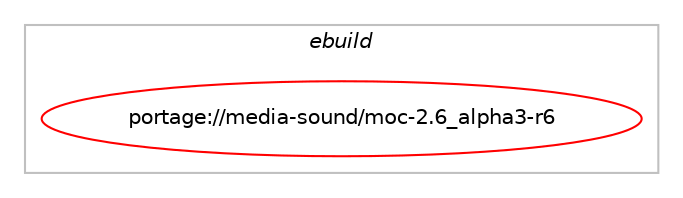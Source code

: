 digraph prolog {

# *************
# Graph options
# *************

newrank=true;
concentrate=true;
compound=true;
graph [rankdir=LR,fontname=Helvetica,fontsize=10,ranksep=1.5];#, ranksep=2.5, nodesep=0.2];
edge  [arrowhead=vee];
node  [fontname=Helvetica,fontsize=10];

# **********
# The ebuild
# **********

subgraph cluster_leftcol {
color=gray;
label=<<i>ebuild</i>>;
id [label="portage://media-sound/moc-2.6_alpha3-r6", color=red, width=4, href="../media-sound/moc-2.6_alpha3-r6.svg"];
}

# ****************
# The dependencies
# ****************

subgraph cluster_midcol {
color=gray;
label=<<i>dependencies</i>>;
subgraph cluster_compile {
fillcolor="#eeeeee";
style=filled;
label=<<i>compile</i>>;
# *** BEGIN UNKNOWN DEPENDENCY TYPE (TODO) ***
# id -> equal(use_conditional_group(positive,aac,portage://media-sound/moc-2.6_alpha3-r6,[package_dependency(portage://media-sound/moc-2.6_alpha3-r6,install,no,media-libs,faad2,none,[,,],[],[])]))
# *** END UNKNOWN DEPENDENCY TYPE (TODO) ***

# *** BEGIN UNKNOWN DEPENDENCY TYPE (TODO) ***
# id -> equal(use_conditional_group(positive,alsa,portage://media-sound/moc-2.6_alpha3-r6,[package_dependency(portage://media-sound/moc-2.6_alpha3-r6,install,no,media-libs,alsa-lib,greaterequal,[1.0.11,,,1.0.11],[],[])]))
# *** END UNKNOWN DEPENDENCY TYPE (TODO) ***

# *** BEGIN UNKNOWN DEPENDENCY TYPE (TODO) ***
# id -> equal(use_conditional_group(positive,cache,portage://media-sound/moc-2.6_alpha3-r6,[package_dependency(portage://media-sound/moc-2.6_alpha3-r6,install,no,sys-libs,db,greaterequal,[4.1,,,4.1],any_same_slot,[])]))
# *** END UNKNOWN DEPENDENCY TYPE (TODO) ***

# *** BEGIN UNKNOWN DEPENDENCY TYPE (TODO) ***
# id -> equal(use_conditional_group(positive,curl,portage://media-sound/moc-2.6_alpha3-r6,[package_dependency(portage://media-sound/moc-2.6_alpha3-r6,install,no,net-misc,curl,greaterequal,[7.15.1,,,7.15.1],[],[])]))
# *** END UNKNOWN DEPENDENCY TYPE (TODO) ***

# *** BEGIN UNKNOWN DEPENDENCY TYPE (TODO) ***
# id -> equal(use_conditional_group(positive,ffmpeg,portage://media-sound/moc-2.6_alpha3-r6,[package_dependency(portage://media-sound/moc-2.6_alpha3-r6,install,no,media-video,ffmpeg,smaller,[5,,,5],any_same_slot,[])]))
# *** END UNKNOWN DEPENDENCY TYPE (TODO) ***

# *** BEGIN UNKNOWN DEPENDENCY TYPE (TODO) ***
# id -> equal(use_conditional_group(positive,flac,portage://media-sound/moc-2.6_alpha3-r6,[package_dependency(portage://media-sound/moc-2.6_alpha3-r6,install,no,media-libs,flac,greaterequal,[1.1.3,,,1.1.3],any_same_slot,[])]))
# *** END UNKNOWN DEPENDENCY TYPE (TODO) ***

# *** BEGIN UNKNOWN DEPENDENCY TYPE (TODO) ***
# id -> equal(use_conditional_group(positive,jack,portage://media-sound/moc-2.6_alpha3-r6,[package_dependency(portage://media-sound/moc-2.6_alpha3-r6,install,no,virtual,jack,none,[,,],[],[])]))
# *** END UNKNOWN DEPENDENCY TYPE (TODO) ***

# *** BEGIN UNKNOWN DEPENDENCY TYPE (TODO) ***
# id -> equal(use_conditional_group(positive,libsamplerate,portage://media-sound/moc-2.6_alpha3-r6,[package_dependency(portage://media-sound/moc-2.6_alpha3-r6,install,no,media-libs,libsamplerate,greaterequal,[0.1.0,,,0.1.0],[],[])]))
# *** END UNKNOWN DEPENDENCY TYPE (TODO) ***

# *** BEGIN UNKNOWN DEPENDENCY TYPE (TODO) ***
# id -> equal(use_conditional_group(positive,mad,portage://media-sound/moc-2.6_alpha3-r6,[package_dependency(portage://media-sound/moc-2.6_alpha3-r6,install,no,media-libs,libmad,none,[,,],[],[]),package_dependency(portage://media-sound/moc-2.6_alpha3-r6,install,no,sys-libs,zlib,none,[,,],[],[]),package_dependency(portage://media-sound/moc-2.6_alpha3-r6,install,no,media-libs,libid3tag,none,[,,],any_same_slot,[])]))
# *** END UNKNOWN DEPENDENCY TYPE (TODO) ***

# *** BEGIN UNKNOWN DEPENDENCY TYPE (TODO) ***
# id -> equal(use_conditional_group(positive,magic,portage://media-sound/moc-2.6_alpha3-r6,[package_dependency(portage://media-sound/moc-2.6_alpha3-r6,install,no,sys-apps,file,none,[,,],[],[])]))
# *** END UNKNOWN DEPENDENCY TYPE (TODO) ***

# *** BEGIN UNKNOWN DEPENDENCY TYPE (TODO) ***
# id -> equal(use_conditional_group(positive,modplug,portage://media-sound/moc-2.6_alpha3-r6,[package_dependency(portage://media-sound/moc-2.6_alpha3-r6,install,no,media-libs,libmodplug,greaterequal,[0.7,,,0.7],[],[])]))
# *** END UNKNOWN DEPENDENCY TYPE (TODO) ***

# *** BEGIN UNKNOWN DEPENDENCY TYPE (TODO) ***
# id -> equal(use_conditional_group(positive,musepack,portage://media-sound/moc-2.6_alpha3-r6,[package_dependency(portage://media-sound/moc-2.6_alpha3-r6,install,no,media-sound,musepack-tools,none,[,,],[],[]),package_dependency(portage://media-sound/moc-2.6_alpha3-r6,install,no,media-libs,taglib,greaterequal,[1.5,,,1.5],[],[])]))
# *** END UNKNOWN DEPENDENCY TYPE (TODO) ***

# *** BEGIN UNKNOWN DEPENDENCY TYPE (TODO) ***
# id -> equal(use_conditional_group(positive,sid,portage://media-sound/moc-2.6_alpha3-r6,[package_dependency(portage://media-sound/moc-2.6_alpha3-r6,install,no,media-libs,libsidplay,greaterequal,[2.1.1,,,2.1.1],[],[])]))
# *** END UNKNOWN DEPENDENCY TYPE (TODO) ***

# *** BEGIN UNKNOWN DEPENDENCY TYPE (TODO) ***
# id -> equal(use_conditional_group(positive,sndfile,portage://media-sound/moc-2.6_alpha3-r6,[package_dependency(portage://media-sound/moc-2.6_alpha3-r6,install,no,media-libs,libsndfile,greaterequal,[1.0.0,,,1.0.0],[],[])]))
# *** END UNKNOWN DEPENDENCY TYPE (TODO) ***

# *** BEGIN UNKNOWN DEPENDENCY TYPE (TODO) ***
# id -> equal(use_conditional_group(positive,sndio,portage://media-sound/moc-2.6_alpha3-r6,[package_dependency(portage://media-sound/moc-2.6_alpha3-r6,install,no,media-sound,sndio,none,[,,],[],[])]))
# *** END UNKNOWN DEPENDENCY TYPE (TODO) ***

# *** BEGIN UNKNOWN DEPENDENCY TYPE (TODO) ***
# id -> equal(use_conditional_group(positive,speex,portage://media-sound/moc-2.6_alpha3-r6,[package_dependency(portage://media-sound/moc-2.6_alpha3-r6,install,no,media-libs,speex,greaterequal,[1.0.0,,,1.0.0],[],[])]))
# *** END UNKNOWN DEPENDENCY TYPE (TODO) ***

# *** BEGIN UNKNOWN DEPENDENCY TYPE (TODO) ***
# id -> equal(use_conditional_group(positive,timidity,portage://media-sound/moc-2.6_alpha3-r6,[package_dependency(portage://media-sound/moc-2.6_alpha3-r6,install,no,media-libs,libtimidity,greaterequal,[0.1.0,,,0.1.0],[],[]),package_dependency(portage://media-sound/moc-2.6_alpha3-r6,install,no,media-sound,timidity++,none,[,,],[],[])]))
# *** END UNKNOWN DEPENDENCY TYPE (TODO) ***

# *** BEGIN UNKNOWN DEPENDENCY TYPE (TODO) ***
# id -> equal(use_conditional_group(positive,vorbis,portage://media-sound/moc-2.6_alpha3-r6,[package_dependency(portage://media-sound/moc-2.6_alpha3-r6,install,no,media-libs,libogg,greaterequal,[1.0,,,1.0],[],[]),use_conditional_group(positive,tremor,portage://media-sound/moc-2.6_alpha3-r6,[package_dependency(portage://media-sound/moc-2.6_alpha3-r6,install,no,media-libs,tremor,none,[,,],[],[])]),use_conditional_group(negative,tremor,portage://media-sound/moc-2.6_alpha3-r6,[package_dependency(portage://media-sound/moc-2.6_alpha3-r6,install,no,media-libs,libvorbis,greaterequal,[1.0,,,1.0],[],[])])]))
# *** END UNKNOWN DEPENDENCY TYPE (TODO) ***

# *** BEGIN UNKNOWN DEPENDENCY TYPE (TODO) ***
# id -> equal(use_conditional_group(positive,wavpack,portage://media-sound/moc-2.6_alpha3-r6,[package_dependency(portage://media-sound/moc-2.6_alpha3-r6,install,no,media-sound,wavpack,greaterequal,[4.31,,,4.31],[],[])]))
# *** END UNKNOWN DEPENDENCY TYPE (TODO) ***

# *** BEGIN UNKNOWN DEPENDENCY TYPE (TODO) ***
# id -> equal(package_dependency(portage://media-sound/moc-2.6_alpha3-r6,install,no,dev-libs,libltdl,greaterequal,[2,,,2],[],[]))
# *** END UNKNOWN DEPENDENCY TYPE (TODO) ***

# *** BEGIN UNKNOWN DEPENDENCY TYPE (TODO) ***
# id -> equal(package_dependency(portage://media-sound/moc-2.6_alpha3-r6,install,no,dev-libs,popt,none,[,,],[],[]))
# *** END UNKNOWN DEPENDENCY TYPE (TODO) ***

# *** BEGIN UNKNOWN DEPENDENCY TYPE (TODO) ***
# id -> equal(package_dependency(portage://media-sound/moc-2.6_alpha3-r6,install,no,sys-libs,ncurses,none,[,,],any_same_slot,[use(optenable(unicode),positive)]))
# *** END UNKNOWN DEPENDENCY TYPE (TODO) ***

}
subgraph cluster_compileandrun {
fillcolor="#eeeeee";
style=filled;
label=<<i>compile and run</i>>;
}
subgraph cluster_run {
fillcolor="#eeeeee";
style=filled;
label=<<i>run</i>>;
# *** BEGIN UNKNOWN DEPENDENCY TYPE (TODO) ***
# id -> equal(use_conditional_group(positive,aac,portage://media-sound/moc-2.6_alpha3-r6,[package_dependency(portage://media-sound/moc-2.6_alpha3-r6,run,no,media-libs,faad2,none,[,,],[],[])]))
# *** END UNKNOWN DEPENDENCY TYPE (TODO) ***

# *** BEGIN UNKNOWN DEPENDENCY TYPE (TODO) ***
# id -> equal(use_conditional_group(positive,alsa,portage://media-sound/moc-2.6_alpha3-r6,[package_dependency(portage://media-sound/moc-2.6_alpha3-r6,run,no,media-libs,alsa-lib,greaterequal,[1.0.11,,,1.0.11],[],[])]))
# *** END UNKNOWN DEPENDENCY TYPE (TODO) ***

# *** BEGIN UNKNOWN DEPENDENCY TYPE (TODO) ***
# id -> equal(use_conditional_group(positive,cache,portage://media-sound/moc-2.6_alpha3-r6,[package_dependency(portage://media-sound/moc-2.6_alpha3-r6,run,no,sys-libs,db,greaterequal,[4.1,,,4.1],any_same_slot,[])]))
# *** END UNKNOWN DEPENDENCY TYPE (TODO) ***

# *** BEGIN UNKNOWN DEPENDENCY TYPE (TODO) ***
# id -> equal(use_conditional_group(positive,curl,portage://media-sound/moc-2.6_alpha3-r6,[package_dependency(portage://media-sound/moc-2.6_alpha3-r6,run,no,net-misc,curl,greaterequal,[7.15.1,,,7.15.1],[],[])]))
# *** END UNKNOWN DEPENDENCY TYPE (TODO) ***

# *** BEGIN UNKNOWN DEPENDENCY TYPE (TODO) ***
# id -> equal(use_conditional_group(positive,ffmpeg,portage://media-sound/moc-2.6_alpha3-r6,[package_dependency(portage://media-sound/moc-2.6_alpha3-r6,run,no,media-video,ffmpeg,smaller,[5,,,5],any_same_slot,[])]))
# *** END UNKNOWN DEPENDENCY TYPE (TODO) ***

# *** BEGIN UNKNOWN DEPENDENCY TYPE (TODO) ***
# id -> equal(use_conditional_group(positive,flac,portage://media-sound/moc-2.6_alpha3-r6,[package_dependency(portage://media-sound/moc-2.6_alpha3-r6,run,no,media-libs,flac,greaterequal,[1.1.3,,,1.1.3],any_same_slot,[])]))
# *** END UNKNOWN DEPENDENCY TYPE (TODO) ***

# *** BEGIN UNKNOWN DEPENDENCY TYPE (TODO) ***
# id -> equal(use_conditional_group(positive,jack,portage://media-sound/moc-2.6_alpha3-r6,[package_dependency(portage://media-sound/moc-2.6_alpha3-r6,run,no,virtual,jack,none,[,,],[],[])]))
# *** END UNKNOWN DEPENDENCY TYPE (TODO) ***

# *** BEGIN UNKNOWN DEPENDENCY TYPE (TODO) ***
# id -> equal(use_conditional_group(positive,libsamplerate,portage://media-sound/moc-2.6_alpha3-r6,[package_dependency(portage://media-sound/moc-2.6_alpha3-r6,run,no,media-libs,libsamplerate,greaterequal,[0.1.0,,,0.1.0],[],[])]))
# *** END UNKNOWN DEPENDENCY TYPE (TODO) ***

# *** BEGIN UNKNOWN DEPENDENCY TYPE (TODO) ***
# id -> equal(use_conditional_group(positive,mad,portage://media-sound/moc-2.6_alpha3-r6,[package_dependency(portage://media-sound/moc-2.6_alpha3-r6,run,no,media-libs,libmad,none,[,,],[],[]),package_dependency(portage://media-sound/moc-2.6_alpha3-r6,run,no,sys-libs,zlib,none,[,,],[],[]),package_dependency(portage://media-sound/moc-2.6_alpha3-r6,run,no,media-libs,libid3tag,none,[,,],any_same_slot,[])]))
# *** END UNKNOWN DEPENDENCY TYPE (TODO) ***

# *** BEGIN UNKNOWN DEPENDENCY TYPE (TODO) ***
# id -> equal(use_conditional_group(positive,magic,portage://media-sound/moc-2.6_alpha3-r6,[package_dependency(portage://media-sound/moc-2.6_alpha3-r6,run,no,sys-apps,file,none,[,,],[],[])]))
# *** END UNKNOWN DEPENDENCY TYPE (TODO) ***

# *** BEGIN UNKNOWN DEPENDENCY TYPE (TODO) ***
# id -> equal(use_conditional_group(positive,modplug,portage://media-sound/moc-2.6_alpha3-r6,[package_dependency(portage://media-sound/moc-2.6_alpha3-r6,run,no,media-libs,libmodplug,greaterequal,[0.7,,,0.7],[],[])]))
# *** END UNKNOWN DEPENDENCY TYPE (TODO) ***

# *** BEGIN UNKNOWN DEPENDENCY TYPE (TODO) ***
# id -> equal(use_conditional_group(positive,musepack,portage://media-sound/moc-2.6_alpha3-r6,[package_dependency(portage://media-sound/moc-2.6_alpha3-r6,run,no,media-sound,musepack-tools,none,[,,],[],[]),package_dependency(portage://media-sound/moc-2.6_alpha3-r6,run,no,media-libs,taglib,greaterequal,[1.5,,,1.5],[],[])]))
# *** END UNKNOWN DEPENDENCY TYPE (TODO) ***

# *** BEGIN UNKNOWN DEPENDENCY TYPE (TODO) ***
# id -> equal(use_conditional_group(positive,sid,portage://media-sound/moc-2.6_alpha3-r6,[package_dependency(portage://media-sound/moc-2.6_alpha3-r6,run,no,media-libs,libsidplay,greaterequal,[2.1.1,,,2.1.1],[],[])]))
# *** END UNKNOWN DEPENDENCY TYPE (TODO) ***

# *** BEGIN UNKNOWN DEPENDENCY TYPE (TODO) ***
# id -> equal(use_conditional_group(positive,sndfile,portage://media-sound/moc-2.6_alpha3-r6,[package_dependency(portage://media-sound/moc-2.6_alpha3-r6,run,no,media-libs,libsndfile,greaterequal,[1.0.0,,,1.0.0],[],[])]))
# *** END UNKNOWN DEPENDENCY TYPE (TODO) ***

# *** BEGIN UNKNOWN DEPENDENCY TYPE (TODO) ***
# id -> equal(use_conditional_group(positive,sndio,portage://media-sound/moc-2.6_alpha3-r6,[package_dependency(portage://media-sound/moc-2.6_alpha3-r6,run,no,media-sound,sndio,none,[,,],[],[])]))
# *** END UNKNOWN DEPENDENCY TYPE (TODO) ***

# *** BEGIN UNKNOWN DEPENDENCY TYPE (TODO) ***
# id -> equal(use_conditional_group(positive,speex,portage://media-sound/moc-2.6_alpha3-r6,[package_dependency(portage://media-sound/moc-2.6_alpha3-r6,run,no,media-libs,speex,greaterequal,[1.0.0,,,1.0.0],[],[])]))
# *** END UNKNOWN DEPENDENCY TYPE (TODO) ***

# *** BEGIN UNKNOWN DEPENDENCY TYPE (TODO) ***
# id -> equal(use_conditional_group(positive,timidity,portage://media-sound/moc-2.6_alpha3-r6,[package_dependency(portage://media-sound/moc-2.6_alpha3-r6,run,no,media-libs,libtimidity,greaterequal,[0.1.0,,,0.1.0],[],[]),package_dependency(portage://media-sound/moc-2.6_alpha3-r6,run,no,media-sound,timidity++,none,[,,],[],[])]))
# *** END UNKNOWN DEPENDENCY TYPE (TODO) ***

# *** BEGIN UNKNOWN DEPENDENCY TYPE (TODO) ***
# id -> equal(use_conditional_group(positive,vorbis,portage://media-sound/moc-2.6_alpha3-r6,[package_dependency(portage://media-sound/moc-2.6_alpha3-r6,run,no,media-libs,libogg,greaterequal,[1.0,,,1.0],[],[]),use_conditional_group(positive,tremor,portage://media-sound/moc-2.6_alpha3-r6,[package_dependency(portage://media-sound/moc-2.6_alpha3-r6,run,no,media-libs,tremor,none,[,,],[],[])]),use_conditional_group(negative,tremor,portage://media-sound/moc-2.6_alpha3-r6,[package_dependency(portage://media-sound/moc-2.6_alpha3-r6,run,no,media-libs,libvorbis,greaterequal,[1.0,,,1.0],[],[])])]))
# *** END UNKNOWN DEPENDENCY TYPE (TODO) ***

# *** BEGIN UNKNOWN DEPENDENCY TYPE (TODO) ***
# id -> equal(use_conditional_group(positive,wavpack,portage://media-sound/moc-2.6_alpha3-r6,[package_dependency(portage://media-sound/moc-2.6_alpha3-r6,run,no,media-sound,wavpack,greaterequal,[4.31,,,4.31],[],[])]))
# *** END UNKNOWN DEPENDENCY TYPE (TODO) ***

# *** BEGIN UNKNOWN DEPENDENCY TYPE (TODO) ***
# id -> equal(package_dependency(portage://media-sound/moc-2.6_alpha3-r6,run,no,dev-libs,libltdl,greaterequal,[2,,,2],[],[]))
# *** END UNKNOWN DEPENDENCY TYPE (TODO) ***

# *** BEGIN UNKNOWN DEPENDENCY TYPE (TODO) ***
# id -> equal(package_dependency(portage://media-sound/moc-2.6_alpha3-r6,run,no,dev-libs,popt,none,[,,],[],[]))
# *** END UNKNOWN DEPENDENCY TYPE (TODO) ***

# *** BEGIN UNKNOWN DEPENDENCY TYPE (TODO) ***
# id -> equal(package_dependency(portage://media-sound/moc-2.6_alpha3-r6,run,no,sys-libs,ncurses,none,[,,],any_same_slot,[use(optenable(unicode),positive)]))
# *** END UNKNOWN DEPENDENCY TYPE (TODO) ***

}
}

# **************
# The candidates
# **************

subgraph cluster_choices {
rank=same;
color=gray;
label=<<i>candidates</i>>;

}

}
